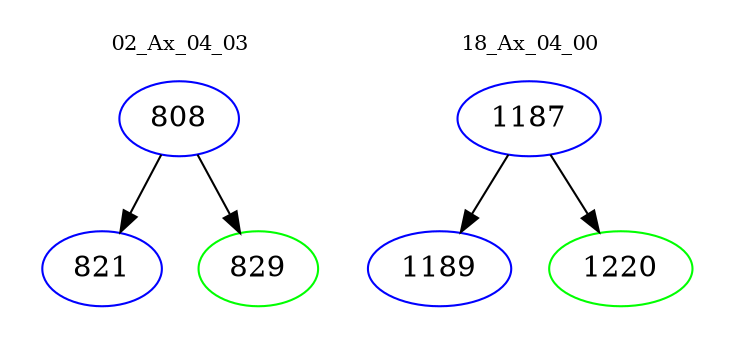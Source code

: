 digraph{
subgraph cluster_0 {
color = white
label = "02_Ax_04_03";
fontsize=10;
T0_808 [label="808", color="blue"]
T0_808 -> T0_821 [color="black"]
T0_821 [label="821", color="blue"]
T0_808 -> T0_829 [color="black"]
T0_829 [label="829", color="green"]
}
subgraph cluster_1 {
color = white
label = "18_Ax_04_00";
fontsize=10;
T1_1187 [label="1187", color="blue"]
T1_1187 -> T1_1189 [color="black"]
T1_1189 [label="1189", color="blue"]
T1_1187 -> T1_1220 [color="black"]
T1_1220 [label="1220", color="green"]
}
}
